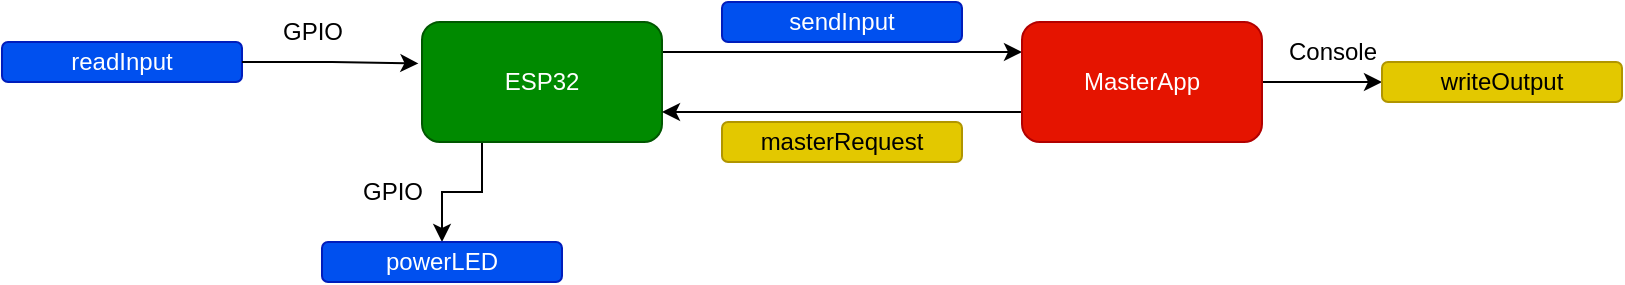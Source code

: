 <mxfile version="26.2.15">
  <diagram name="Page-1" id="27x6n0z4ZgMoK5N8mjD_">
    <mxGraphModel dx="983" dy="604" grid="1" gridSize="10" guides="1" tooltips="1" connect="1" arrows="1" fold="1" page="1" pageScale="1" pageWidth="2000" pageHeight="2000" math="0" shadow="0">
      <root>
        <mxCell id="0" />
        <mxCell id="1" parent="0" />
        <mxCell id="I7Rrfnj3o62Q2ZW06Mw8-7" style="edgeStyle=orthogonalEdgeStyle;rounded=0;orthogonalLoop=1;jettySize=auto;html=1;exitX=1;exitY=0.25;exitDx=0;exitDy=0;entryX=0;entryY=0.25;entryDx=0;entryDy=0;" parent="1" source="I7Rrfnj3o62Q2ZW06Mw8-1" target="I7Rrfnj3o62Q2ZW06Mw8-6" edge="1">
          <mxGeometry relative="1" as="geometry" />
        </mxCell>
        <mxCell id="I7Rrfnj3o62Q2ZW06Mw8-16" style="edgeStyle=orthogonalEdgeStyle;rounded=0;orthogonalLoop=1;jettySize=auto;html=1;exitX=0.25;exitY=1;exitDx=0;exitDy=0;entryX=0.5;entryY=0;entryDx=0;entryDy=0;" parent="1" source="I7Rrfnj3o62Q2ZW06Mw8-1" target="I7Rrfnj3o62Q2ZW06Mw8-15" edge="1">
          <mxGeometry relative="1" as="geometry" />
        </mxCell>
        <mxCell id="I7Rrfnj3o62Q2ZW06Mw8-1" value="ESP32" style="rounded=1;whiteSpace=wrap;html=1;fillColor=#008a00;fontColor=#ffffff;strokeColor=#005700;" parent="1" vertex="1">
          <mxGeometry x="760" y="200" width="120" height="60" as="geometry" />
        </mxCell>
        <mxCell id="I7Rrfnj3o62Q2ZW06Mw8-2" value="readInput" style="rounded=1;whiteSpace=wrap;html=1;fillColor=#0050ef;fontColor=#ffffff;strokeColor=#001DBC;" parent="1" vertex="1">
          <mxGeometry x="550" y="210" width="120" height="20" as="geometry" />
        </mxCell>
        <mxCell id="I7Rrfnj3o62Q2ZW06Mw8-4" style="edgeStyle=orthogonalEdgeStyle;rounded=0;orthogonalLoop=1;jettySize=auto;html=1;entryX=-0.015;entryY=0.345;entryDx=0;entryDy=0;entryPerimeter=0;" parent="1" source="I7Rrfnj3o62Q2ZW06Mw8-2" target="I7Rrfnj3o62Q2ZW06Mw8-1" edge="1">
          <mxGeometry relative="1" as="geometry" />
        </mxCell>
        <mxCell id="I7Rrfnj3o62Q2ZW06Mw8-5" value="GPIO" style="text;html=1;align=center;verticalAlign=middle;resizable=0;points=[];autosize=1;strokeColor=none;fillColor=none;" parent="1" vertex="1">
          <mxGeometry x="720" y="270" width="50" height="30" as="geometry" />
        </mxCell>
        <mxCell id="I7Rrfnj3o62Q2ZW06Mw8-8" style="edgeStyle=orthogonalEdgeStyle;rounded=0;orthogonalLoop=1;jettySize=auto;html=1;exitX=0;exitY=0.75;exitDx=0;exitDy=0;entryX=1;entryY=0.75;entryDx=0;entryDy=0;" parent="1" source="I7Rrfnj3o62Q2ZW06Mw8-6" target="I7Rrfnj3o62Q2ZW06Mw8-1" edge="1">
          <mxGeometry relative="1" as="geometry" />
        </mxCell>
        <mxCell id="I7Rrfnj3o62Q2ZW06Mw8-14" style="edgeStyle=orthogonalEdgeStyle;rounded=0;orthogonalLoop=1;jettySize=auto;html=1;" parent="1" source="I7Rrfnj3o62Q2ZW06Mw8-6" target="I7Rrfnj3o62Q2ZW06Mw8-13" edge="1">
          <mxGeometry relative="1" as="geometry" />
        </mxCell>
        <mxCell id="I7Rrfnj3o62Q2ZW06Mw8-6" value="MasterApp" style="rounded=1;whiteSpace=wrap;html=1;fillColor=#e51400;fontColor=#ffffff;strokeColor=#B20000;" parent="1" vertex="1">
          <mxGeometry x="1060" y="200" width="120" height="60" as="geometry" />
        </mxCell>
        <mxCell id="I7Rrfnj3o62Q2ZW06Mw8-9" value="sendInput" style="rounded=1;whiteSpace=wrap;html=1;fillColor=#0050ef;fontColor=#ffffff;strokeColor=#001DBC;" parent="1" vertex="1">
          <mxGeometry x="910" y="190" width="120" height="20" as="geometry" />
        </mxCell>
        <mxCell id="I7Rrfnj3o62Q2ZW06Mw8-10" value="masterRequest" style="rounded=1;whiteSpace=wrap;html=1;fillColor=#e3c800;fontColor=#000000;strokeColor=#B09500;" parent="1" vertex="1">
          <mxGeometry x="910" y="250" width="120" height="20" as="geometry" />
        </mxCell>
        <mxCell id="I7Rrfnj3o62Q2ZW06Mw8-13" value="writeOutput" style="rounded=1;whiteSpace=wrap;html=1;fillColor=#e3c800;fontColor=#000000;strokeColor=#B09500;" parent="1" vertex="1">
          <mxGeometry x="1240" y="220" width="120" height="20" as="geometry" />
        </mxCell>
        <mxCell id="I7Rrfnj3o62Q2ZW06Mw8-15" value="powerLED" style="rounded=1;whiteSpace=wrap;html=1;fillColor=#0050ef;fontColor=#ffffff;strokeColor=#001DBC;" parent="1" vertex="1">
          <mxGeometry x="710" y="310" width="120" height="20" as="geometry" />
        </mxCell>
        <mxCell id="I7Rrfnj3o62Q2ZW06Mw8-17" value="GPIO" style="text;html=1;align=center;verticalAlign=middle;resizable=0;points=[];autosize=1;strokeColor=none;fillColor=none;" parent="1" vertex="1">
          <mxGeometry x="680" y="190" width="50" height="30" as="geometry" />
        </mxCell>
        <mxCell id="I7Rrfnj3o62Q2ZW06Mw8-18" value="Console" style="text;html=1;align=center;verticalAlign=middle;resizable=0;points=[];autosize=1;strokeColor=none;fillColor=none;" parent="1" vertex="1">
          <mxGeometry x="1180" y="200" width="70" height="30" as="geometry" />
        </mxCell>
        <mxCell id="X0alldkDq9cF2vNLO7Bl-1" style="edgeStyle=orthogonalEdgeStyle;rounded=0;orthogonalLoop=1;jettySize=auto;html=1;exitX=0.5;exitY=1;exitDx=0;exitDy=0;" edge="1" parent="1" source="I7Rrfnj3o62Q2ZW06Mw8-10" target="I7Rrfnj3o62Q2ZW06Mw8-10">
          <mxGeometry relative="1" as="geometry" />
        </mxCell>
      </root>
    </mxGraphModel>
  </diagram>
</mxfile>
